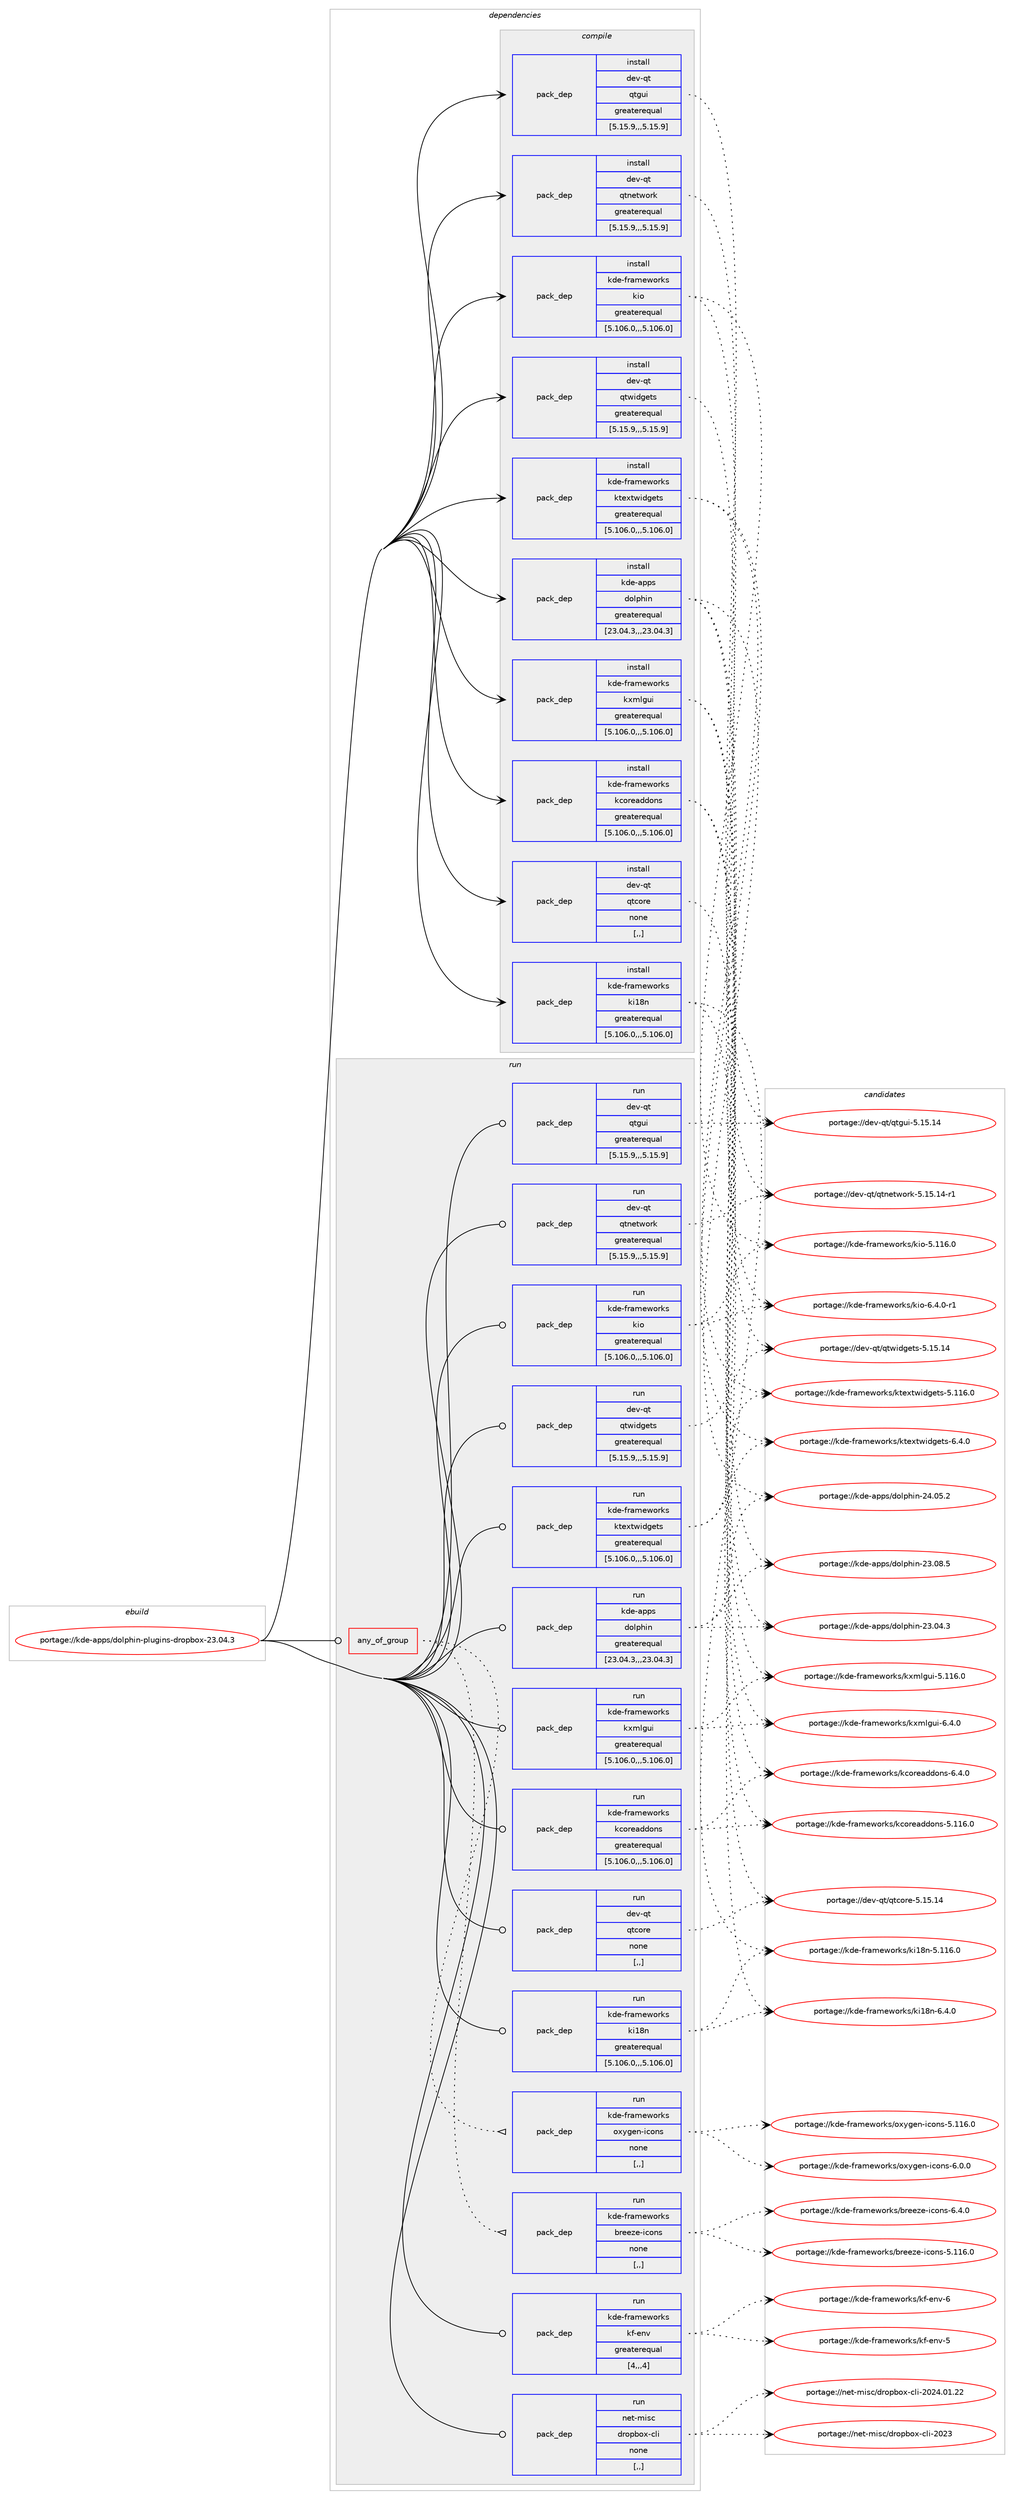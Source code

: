 digraph prolog {

# *************
# Graph options
# *************

newrank=true;
concentrate=true;
compound=true;
graph [rankdir=LR,fontname=Helvetica,fontsize=10,ranksep=1.5];#, ranksep=2.5, nodesep=0.2];
edge  [arrowhead=vee];
node  [fontname=Helvetica,fontsize=10];

# **********
# The ebuild
# **********

subgraph cluster_leftcol {
color=gray;
label=<<i>ebuild</i>>;
id [label="portage://kde-apps/dolphin-plugins-dropbox-23.04.3", color=red, width=4, href="../kde-apps/dolphin-plugins-dropbox-23.04.3.svg"];
}

# ****************
# The dependencies
# ****************

subgraph cluster_midcol {
color=gray;
label=<<i>dependencies</i>>;
subgraph cluster_compile {
fillcolor="#eeeeee";
style=filled;
label=<<i>compile</i>>;
subgraph pack179462 {
dependency248090 [label=<<TABLE BORDER="0" CELLBORDER="1" CELLSPACING="0" CELLPADDING="4" WIDTH="220"><TR><TD ROWSPAN="6" CELLPADDING="30">pack_dep</TD></TR><TR><TD WIDTH="110">install</TD></TR><TR><TD>dev-qt</TD></TR><TR><TD>qtcore</TD></TR><TR><TD>none</TD></TR><TR><TD>[,,]</TD></TR></TABLE>>, shape=none, color=blue];
}
id:e -> dependency248090:w [weight=20,style="solid",arrowhead="vee"];
subgraph pack179463 {
dependency248091 [label=<<TABLE BORDER="0" CELLBORDER="1" CELLSPACING="0" CELLPADDING="4" WIDTH="220"><TR><TD ROWSPAN="6" CELLPADDING="30">pack_dep</TD></TR><TR><TD WIDTH="110">install</TD></TR><TR><TD>dev-qt</TD></TR><TR><TD>qtgui</TD></TR><TR><TD>greaterequal</TD></TR><TR><TD>[5.15.9,,,5.15.9]</TD></TR></TABLE>>, shape=none, color=blue];
}
id:e -> dependency248091:w [weight=20,style="solid",arrowhead="vee"];
subgraph pack179464 {
dependency248092 [label=<<TABLE BORDER="0" CELLBORDER="1" CELLSPACING="0" CELLPADDING="4" WIDTH="220"><TR><TD ROWSPAN="6" CELLPADDING="30">pack_dep</TD></TR><TR><TD WIDTH="110">install</TD></TR><TR><TD>dev-qt</TD></TR><TR><TD>qtnetwork</TD></TR><TR><TD>greaterequal</TD></TR><TR><TD>[5.15.9,,,5.15.9]</TD></TR></TABLE>>, shape=none, color=blue];
}
id:e -> dependency248092:w [weight=20,style="solid",arrowhead="vee"];
subgraph pack179465 {
dependency248093 [label=<<TABLE BORDER="0" CELLBORDER="1" CELLSPACING="0" CELLPADDING="4" WIDTH="220"><TR><TD ROWSPAN="6" CELLPADDING="30">pack_dep</TD></TR><TR><TD WIDTH="110">install</TD></TR><TR><TD>dev-qt</TD></TR><TR><TD>qtwidgets</TD></TR><TR><TD>greaterequal</TD></TR><TR><TD>[5.15.9,,,5.15.9]</TD></TR></TABLE>>, shape=none, color=blue];
}
id:e -> dependency248093:w [weight=20,style="solid",arrowhead="vee"];
subgraph pack179466 {
dependency248094 [label=<<TABLE BORDER="0" CELLBORDER="1" CELLSPACING="0" CELLPADDING="4" WIDTH="220"><TR><TD ROWSPAN="6" CELLPADDING="30">pack_dep</TD></TR><TR><TD WIDTH="110">install</TD></TR><TR><TD>kde-apps</TD></TR><TR><TD>dolphin</TD></TR><TR><TD>greaterequal</TD></TR><TR><TD>[23.04.3,,,23.04.3]</TD></TR></TABLE>>, shape=none, color=blue];
}
id:e -> dependency248094:w [weight=20,style="solid",arrowhead="vee"];
subgraph pack179467 {
dependency248095 [label=<<TABLE BORDER="0" CELLBORDER="1" CELLSPACING="0" CELLPADDING="4" WIDTH="220"><TR><TD ROWSPAN="6" CELLPADDING="30">pack_dep</TD></TR><TR><TD WIDTH="110">install</TD></TR><TR><TD>kde-frameworks</TD></TR><TR><TD>kcoreaddons</TD></TR><TR><TD>greaterequal</TD></TR><TR><TD>[5.106.0,,,5.106.0]</TD></TR></TABLE>>, shape=none, color=blue];
}
id:e -> dependency248095:w [weight=20,style="solid",arrowhead="vee"];
subgraph pack179468 {
dependency248096 [label=<<TABLE BORDER="0" CELLBORDER="1" CELLSPACING="0" CELLPADDING="4" WIDTH="220"><TR><TD ROWSPAN="6" CELLPADDING="30">pack_dep</TD></TR><TR><TD WIDTH="110">install</TD></TR><TR><TD>kde-frameworks</TD></TR><TR><TD>ki18n</TD></TR><TR><TD>greaterequal</TD></TR><TR><TD>[5.106.0,,,5.106.0]</TD></TR></TABLE>>, shape=none, color=blue];
}
id:e -> dependency248096:w [weight=20,style="solid",arrowhead="vee"];
subgraph pack179469 {
dependency248097 [label=<<TABLE BORDER="0" CELLBORDER="1" CELLSPACING="0" CELLPADDING="4" WIDTH="220"><TR><TD ROWSPAN="6" CELLPADDING="30">pack_dep</TD></TR><TR><TD WIDTH="110">install</TD></TR><TR><TD>kde-frameworks</TD></TR><TR><TD>kio</TD></TR><TR><TD>greaterequal</TD></TR><TR><TD>[5.106.0,,,5.106.0]</TD></TR></TABLE>>, shape=none, color=blue];
}
id:e -> dependency248097:w [weight=20,style="solid",arrowhead="vee"];
subgraph pack179470 {
dependency248098 [label=<<TABLE BORDER="0" CELLBORDER="1" CELLSPACING="0" CELLPADDING="4" WIDTH="220"><TR><TD ROWSPAN="6" CELLPADDING="30">pack_dep</TD></TR><TR><TD WIDTH="110">install</TD></TR><TR><TD>kde-frameworks</TD></TR><TR><TD>ktextwidgets</TD></TR><TR><TD>greaterequal</TD></TR><TR><TD>[5.106.0,,,5.106.0]</TD></TR></TABLE>>, shape=none, color=blue];
}
id:e -> dependency248098:w [weight=20,style="solid",arrowhead="vee"];
subgraph pack179471 {
dependency248099 [label=<<TABLE BORDER="0" CELLBORDER="1" CELLSPACING="0" CELLPADDING="4" WIDTH="220"><TR><TD ROWSPAN="6" CELLPADDING="30">pack_dep</TD></TR><TR><TD WIDTH="110">install</TD></TR><TR><TD>kde-frameworks</TD></TR><TR><TD>kxmlgui</TD></TR><TR><TD>greaterequal</TD></TR><TR><TD>[5.106.0,,,5.106.0]</TD></TR></TABLE>>, shape=none, color=blue];
}
id:e -> dependency248099:w [weight=20,style="solid",arrowhead="vee"];
}
subgraph cluster_compileandrun {
fillcolor="#eeeeee";
style=filled;
label=<<i>compile and run</i>>;
}
subgraph cluster_run {
fillcolor="#eeeeee";
style=filled;
label=<<i>run</i>>;
subgraph any1508 {
dependency248100 [label=<<TABLE BORDER="0" CELLBORDER="1" CELLSPACING="0" CELLPADDING="4"><TR><TD CELLPADDING="10">any_of_group</TD></TR></TABLE>>, shape=none, color=red];subgraph pack179472 {
dependency248101 [label=<<TABLE BORDER="0" CELLBORDER="1" CELLSPACING="0" CELLPADDING="4" WIDTH="220"><TR><TD ROWSPAN="6" CELLPADDING="30">pack_dep</TD></TR><TR><TD WIDTH="110">run</TD></TR><TR><TD>kde-frameworks</TD></TR><TR><TD>breeze-icons</TD></TR><TR><TD>none</TD></TR><TR><TD>[,,]</TD></TR></TABLE>>, shape=none, color=blue];
}
dependency248100:e -> dependency248101:w [weight=20,style="dotted",arrowhead="oinv"];
subgraph pack179473 {
dependency248102 [label=<<TABLE BORDER="0" CELLBORDER="1" CELLSPACING="0" CELLPADDING="4" WIDTH="220"><TR><TD ROWSPAN="6" CELLPADDING="30">pack_dep</TD></TR><TR><TD WIDTH="110">run</TD></TR><TR><TD>kde-frameworks</TD></TR><TR><TD>oxygen-icons</TD></TR><TR><TD>none</TD></TR><TR><TD>[,,]</TD></TR></TABLE>>, shape=none, color=blue];
}
dependency248100:e -> dependency248102:w [weight=20,style="dotted",arrowhead="oinv"];
}
id:e -> dependency248100:w [weight=20,style="solid",arrowhead="odot"];
subgraph pack179474 {
dependency248103 [label=<<TABLE BORDER="0" CELLBORDER="1" CELLSPACING="0" CELLPADDING="4" WIDTH="220"><TR><TD ROWSPAN="6" CELLPADDING="30">pack_dep</TD></TR><TR><TD WIDTH="110">run</TD></TR><TR><TD>dev-qt</TD></TR><TR><TD>qtcore</TD></TR><TR><TD>none</TD></TR><TR><TD>[,,]</TD></TR></TABLE>>, shape=none, color=blue];
}
id:e -> dependency248103:w [weight=20,style="solid",arrowhead="odot"];
subgraph pack179475 {
dependency248104 [label=<<TABLE BORDER="0" CELLBORDER="1" CELLSPACING="0" CELLPADDING="4" WIDTH="220"><TR><TD ROWSPAN="6" CELLPADDING="30">pack_dep</TD></TR><TR><TD WIDTH="110">run</TD></TR><TR><TD>dev-qt</TD></TR><TR><TD>qtgui</TD></TR><TR><TD>greaterequal</TD></TR><TR><TD>[5.15.9,,,5.15.9]</TD></TR></TABLE>>, shape=none, color=blue];
}
id:e -> dependency248104:w [weight=20,style="solid",arrowhead="odot"];
subgraph pack179476 {
dependency248105 [label=<<TABLE BORDER="0" CELLBORDER="1" CELLSPACING="0" CELLPADDING="4" WIDTH="220"><TR><TD ROWSPAN="6" CELLPADDING="30">pack_dep</TD></TR><TR><TD WIDTH="110">run</TD></TR><TR><TD>dev-qt</TD></TR><TR><TD>qtnetwork</TD></TR><TR><TD>greaterequal</TD></TR><TR><TD>[5.15.9,,,5.15.9]</TD></TR></TABLE>>, shape=none, color=blue];
}
id:e -> dependency248105:w [weight=20,style="solid",arrowhead="odot"];
subgraph pack179477 {
dependency248106 [label=<<TABLE BORDER="0" CELLBORDER="1" CELLSPACING="0" CELLPADDING="4" WIDTH="220"><TR><TD ROWSPAN="6" CELLPADDING="30">pack_dep</TD></TR><TR><TD WIDTH="110">run</TD></TR><TR><TD>dev-qt</TD></TR><TR><TD>qtwidgets</TD></TR><TR><TD>greaterequal</TD></TR><TR><TD>[5.15.9,,,5.15.9]</TD></TR></TABLE>>, shape=none, color=blue];
}
id:e -> dependency248106:w [weight=20,style="solid",arrowhead="odot"];
subgraph pack179478 {
dependency248107 [label=<<TABLE BORDER="0" CELLBORDER="1" CELLSPACING="0" CELLPADDING="4" WIDTH="220"><TR><TD ROWSPAN="6" CELLPADDING="30">pack_dep</TD></TR><TR><TD WIDTH="110">run</TD></TR><TR><TD>kde-apps</TD></TR><TR><TD>dolphin</TD></TR><TR><TD>greaterequal</TD></TR><TR><TD>[23.04.3,,,23.04.3]</TD></TR></TABLE>>, shape=none, color=blue];
}
id:e -> dependency248107:w [weight=20,style="solid",arrowhead="odot"];
subgraph pack179479 {
dependency248108 [label=<<TABLE BORDER="0" CELLBORDER="1" CELLSPACING="0" CELLPADDING="4" WIDTH="220"><TR><TD ROWSPAN="6" CELLPADDING="30">pack_dep</TD></TR><TR><TD WIDTH="110">run</TD></TR><TR><TD>kde-frameworks</TD></TR><TR><TD>kcoreaddons</TD></TR><TR><TD>greaterequal</TD></TR><TR><TD>[5.106.0,,,5.106.0]</TD></TR></TABLE>>, shape=none, color=blue];
}
id:e -> dependency248108:w [weight=20,style="solid",arrowhead="odot"];
subgraph pack179480 {
dependency248109 [label=<<TABLE BORDER="0" CELLBORDER="1" CELLSPACING="0" CELLPADDING="4" WIDTH="220"><TR><TD ROWSPAN="6" CELLPADDING="30">pack_dep</TD></TR><TR><TD WIDTH="110">run</TD></TR><TR><TD>kde-frameworks</TD></TR><TR><TD>kf-env</TD></TR><TR><TD>greaterequal</TD></TR><TR><TD>[4,,,4]</TD></TR></TABLE>>, shape=none, color=blue];
}
id:e -> dependency248109:w [weight=20,style="solid",arrowhead="odot"];
subgraph pack179481 {
dependency248110 [label=<<TABLE BORDER="0" CELLBORDER="1" CELLSPACING="0" CELLPADDING="4" WIDTH="220"><TR><TD ROWSPAN="6" CELLPADDING="30">pack_dep</TD></TR><TR><TD WIDTH="110">run</TD></TR><TR><TD>kde-frameworks</TD></TR><TR><TD>ki18n</TD></TR><TR><TD>greaterequal</TD></TR><TR><TD>[5.106.0,,,5.106.0]</TD></TR></TABLE>>, shape=none, color=blue];
}
id:e -> dependency248110:w [weight=20,style="solid",arrowhead="odot"];
subgraph pack179482 {
dependency248111 [label=<<TABLE BORDER="0" CELLBORDER="1" CELLSPACING="0" CELLPADDING="4" WIDTH="220"><TR><TD ROWSPAN="6" CELLPADDING="30">pack_dep</TD></TR><TR><TD WIDTH="110">run</TD></TR><TR><TD>kde-frameworks</TD></TR><TR><TD>kio</TD></TR><TR><TD>greaterequal</TD></TR><TR><TD>[5.106.0,,,5.106.0]</TD></TR></TABLE>>, shape=none, color=blue];
}
id:e -> dependency248111:w [weight=20,style="solid",arrowhead="odot"];
subgraph pack179483 {
dependency248112 [label=<<TABLE BORDER="0" CELLBORDER="1" CELLSPACING="0" CELLPADDING="4" WIDTH="220"><TR><TD ROWSPAN="6" CELLPADDING="30">pack_dep</TD></TR><TR><TD WIDTH="110">run</TD></TR><TR><TD>kde-frameworks</TD></TR><TR><TD>ktextwidgets</TD></TR><TR><TD>greaterequal</TD></TR><TR><TD>[5.106.0,,,5.106.0]</TD></TR></TABLE>>, shape=none, color=blue];
}
id:e -> dependency248112:w [weight=20,style="solid",arrowhead="odot"];
subgraph pack179484 {
dependency248113 [label=<<TABLE BORDER="0" CELLBORDER="1" CELLSPACING="0" CELLPADDING="4" WIDTH="220"><TR><TD ROWSPAN="6" CELLPADDING="30">pack_dep</TD></TR><TR><TD WIDTH="110">run</TD></TR><TR><TD>kde-frameworks</TD></TR><TR><TD>kxmlgui</TD></TR><TR><TD>greaterequal</TD></TR><TR><TD>[5.106.0,,,5.106.0]</TD></TR></TABLE>>, shape=none, color=blue];
}
id:e -> dependency248113:w [weight=20,style="solid",arrowhead="odot"];
subgraph pack179485 {
dependency248114 [label=<<TABLE BORDER="0" CELLBORDER="1" CELLSPACING="0" CELLPADDING="4" WIDTH="220"><TR><TD ROWSPAN="6" CELLPADDING="30">pack_dep</TD></TR><TR><TD WIDTH="110">run</TD></TR><TR><TD>net-misc</TD></TR><TR><TD>dropbox-cli</TD></TR><TR><TD>none</TD></TR><TR><TD>[,,]</TD></TR></TABLE>>, shape=none, color=blue];
}
id:e -> dependency248114:w [weight=20,style="solid",arrowhead="odot"];
}
}

# **************
# The candidates
# **************

subgraph cluster_choices {
rank=same;
color=gray;
label=<<i>candidates</i>>;

subgraph choice179462 {
color=black;
nodesep=1;
choice1001011184511311647113116991111141014553464953464952 [label="portage://dev-qt/qtcore-5.15.14", color=red, width=4,href="../dev-qt/qtcore-5.15.14.svg"];
dependency248090:e -> choice1001011184511311647113116991111141014553464953464952:w [style=dotted,weight="100"];
}
subgraph choice179463 {
color=black;
nodesep=1;
choice10010111845113116471131161031171054553464953464952 [label="portage://dev-qt/qtgui-5.15.14", color=red, width=4,href="../dev-qt/qtgui-5.15.14.svg"];
dependency248091:e -> choice10010111845113116471131161031171054553464953464952:w [style=dotted,weight="100"];
}
subgraph choice179464 {
color=black;
nodesep=1;
choice100101118451131164711311611010111611911111410745534649534649524511449 [label="portage://dev-qt/qtnetwork-5.15.14-r1", color=red, width=4,href="../dev-qt/qtnetwork-5.15.14-r1.svg"];
dependency248092:e -> choice100101118451131164711311611010111611911111410745534649534649524511449:w [style=dotted,weight="100"];
}
subgraph choice179465 {
color=black;
nodesep=1;
choice10010111845113116471131161191051001031011161154553464953464952 [label="portage://dev-qt/qtwidgets-5.15.14", color=red, width=4,href="../dev-qt/qtwidgets-5.15.14.svg"];
dependency248093:e -> choice10010111845113116471131161191051001031011161154553464953464952:w [style=dotted,weight="100"];
}
subgraph choice179466 {
color=black;
nodesep=1;
choice1071001014597112112115471001111081121041051104550524648534650 [label="portage://kde-apps/dolphin-24.05.2", color=red, width=4,href="../kde-apps/dolphin-24.05.2.svg"];
choice1071001014597112112115471001111081121041051104550514648564653 [label="portage://kde-apps/dolphin-23.08.5", color=red, width=4,href="../kde-apps/dolphin-23.08.5.svg"];
choice1071001014597112112115471001111081121041051104550514648524651 [label="portage://kde-apps/dolphin-23.04.3", color=red, width=4,href="../kde-apps/dolphin-23.04.3.svg"];
dependency248094:e -> choice1071001014597112112115471001111081121041051104550524648534650:w [style=dotted,weight="100"];
dependency248094:e -> choice1071001014597112112115471001111081121041051104550514648564653:w [style=dotted,weight="100"];
dependency248094:e -> choice1071001014597112112115471001111081121041051104550514648524651:w [style=dotted,weight="100"];
}
subgraph choice179467 {
color=black;
nodesep=1;
choice1071001014510211497109101119111114107115471079911111410197100100111110115455446524648 [label="portage://kde-frameworks/kcoreaddons-6.4.0", color=red, width=4,href="../kde-frameworks/kcoreaddons-6.4.0.svg"];
choice10710010145102114971091011191111141071154710799111114101971001001111101154553464949544648 [label="portage://kde-frameworks/kcoreaddons-5.116.0", color=red, width=4,href="../kde-frameworks/kcoreaddons-5.116.0.svg"];
dependency248095:e -> choice1071001014510211497109101119111114107115471079911111410197100100111110115455446524648:w [style=dotted,weight="100"];
dependency248095:e -> choice10710010145102114971091011191111141071154710799111114101971001001111101154553464949544648:w [style=dotted,weight="100"];
}
subgraph choice179468 {
color=black;
nodesep=1;
choice1071001014510211497109101119111114107115471071054956110455446524648 [label="portage://kde-frameworks/ki18n-6.4.0", color=red, width=4,href="../kde-frameworks/ki18n-6.4.0.svg"];
choice10710010145102114971091011191111141071154710710549561104553464949544648 [label="portage://kde-frameworks/ki18n-5.116.0", color=red, width=4,href="../kde-frameworks/ki18n-5.116.0.svg"];
dependency248096:e -> choice1071001014510211497109101119111114107115471071054956110455446524648:w [style=dotted,weight="100"];
dependency248096:e -> choice10710010145102114971091011191111141071154710710549561104553464949544648:w [style=dotted,weight="100"];
}
subgraph choice179469 {
color=black;
nodesep=1;
choice1071001014510211497109101119111114107115471071051114554465246484511449 [label="portage://kde-frameworks/kio-6.4.0-r1", color=red, width=4,href="../kde-frameworks/kio-6.4.0-r1.svg"];
choice1071001014510211497109101119111114107115471071051114553464949544648 [label="portage://kde-frameworks/kio-5.116.0", color=red, width=4,href="../kde-frameworks/kio-5.116.0.svg"];
dependency248097:e -> choice1071001014510211497109101119111114107115471071051114554465246484511449:w [style=dotted,weight="100"];
dependency248097:e -> choice1071001014510211497109101119111114107115471071051114553464949544648:w [style=dotted,weight="100"];
}
subgraph choice179470 {
color=black;
nodesep=1;
choice107100101451021149710910111911111410711547107116101120116119105100103101116115455446524648 [label="portage://kde-frameworks/ktextwidgets-6.4.0", color=red, width=4,href="../kde-frameworks/ktextwidgets-6.4.0.svg"];
choice1071001014510211497109101119111114107115471071161011201161191051001031011161154553464949544648 [label="portage://kde-frameworks/ktextwidgets-5.116.0", color=red, width=4,href="../kde-frameworks/ktextwidgets-5.116.0.svg"];
dependency248098:e -> choice107100101451021149710910111911111410711547107116101120116119105100103101116115455446524648:w [style=dotted,weight="100"];
dependency248098:e -> choice1071001014510211497109101119111114107115471071161011201161191051001031011161154553464949544648:w [style=dotted,weight="100"];
}
subgraph choice179471 {
color=black;
nodesep=1;
choice107100101451021149710910111911111410711547107120109108103117105455446524648 [label="portage://kde-frameworks/kxmlgui-6.4.0", color=red, width=4,href="../kde-frameworks/kxmlgui-6.4.0.svg"];
choice1071001014510211497109101119111114107115471071201091081031171054553464949544648 [label="portage://kde-frameworks/kxmlgui-5.116.0", color=red, width=4,href="../kde-frameworks/kxmlgui-5.116.0.svg"];
dependency248099:e -> choice107100101451021149710910111911111410711547107120109108103117105455446524648:w [style=dotted,weight="100"];
dependency248099:e -> choice1071001014510211497109101119111114107115471071201091081031171054553464949544648:w [style=dotted,weight="100"];
}
subgraph choice179472 {
color=black;
nodesep=1;
choice107100101451021149710910111911111410711547981141011011221014510599111110115455446524648 [label="portage://kde-frameworks/breeze-icons-6.4.0", color=red, width=4,href="../kde-frameworks/breeze-icons-6.4.0.svg"];
choice1071001014510211497109101119111114107115479811410110112210145105991111101154553464949544648 [label="portage://kde-frameworks/breeze-icons-5.116.0", color=red, width=4,href="../kde-frameworks/breeze-icons-5.116.0.svg"];
dependency248101:e -> choice107100101451021149710910111911111410711547981141011011221014510599111110115455446524648:w [style=dotted,weight="100"];
dependency248101:e -> choice1071001014510211497109101119111114107115479811410110112210145105991111101154553464949544648:w [style=dotted,weight="100"];
}
subgraph choice179473 {
color=black;
nodesep=1;
choice1071001014510211497109101119111114107115471111201211031011104510599111110115455446484648 [label="portage://kde-frameworks/oxygen-icons-6.0.0", color=red, width=4,href="../kde-frameworks/oxygen-icons-6.0.0.svg"];
choice10710010145102114971091011191111141071154711112012110310111045105991111101154553464949544648 [label="portage://kde-frameworks/oxygen-icons-5.116.0", color=red, width=4,href="../kde-frameworks/oxygen-icons-5.116.0.svg"];
dependency248102:e -> choice1071001014510211497109101119111114107115471111201211031011104510599111110115455446484648:w [style=dotted,weight="100"];
dependency248102:e -> choice10710010145102114971091011191111141071154711112012110310111045105991111101154553464949544648:w [style=dotted,weight="100"];
}
subgraph choice179474 {
color=black;
nodesep=1;
choice1001011184511311647113116991111141014553464953464952 [label="portage://dev-qt/qtcore-5.15.14", color=red, width=4,href="../dev-qt/qtcore-5.15.14.svg"];
dependency248103:e -> choice1001011184511311647113116991111141014553464953464952:w [style=dotted,weight="100"];
}
subgraph choice179475 {
color=black;
nodesep=1;
choice10010111845113116471131161031171054553464953464952 [label="portage://dev-qt/qtgui-5.15.14", color=red, width=4,href="../dev-qt/qtgui-5.15.14.svg"];
dependency248104:e -> choice10010111845113116471131161031171054553464953464952:w [style=dotted,weight="100"];
}
subgraph choice179476 {
color=black;
nodesep=1;
choice100101118451131164711311611010111611911111410745534649534649524511449 [label="portage://dev-qt/qtnetwork-5.15.14-r1", color=red, width=4,href="../dev-qt/qtnetwork-5.15.14-r1.svg"];
dependency248105:e -> choice100101118451131164711311611010111611911111410745534649534649524511449:w [style=dotted,weight="100"];
}
subgraph choice179477 {
color=black;
nodesep=1;
choice10010111845113116471131161191051001031011161154553464953464952 [label="portage://dev-qt/qtwidgets-5.15.14", color=red, width=4,href="../dev-qt/qtwidgets-5.15.14.svg"];
dependency248106:e -> choice10010111845113116471131161191051001031011161154553464953464952:w [style=dotted,weight="100"];
}
subgraph choice179478 {
color=black;
nodesep=1;
choice1071001014597112112115471001111081121041051104550524648534650 [label="portage://kde-apps/dolphin-24.05.2", color=red, width=4,href="../kde-apps/dolphin-24.05.2.svg"];
choice1071001014597112112115471001111081121041051104550514648564653 [label="portage://kde-apps/dolphin-23.08.5", color=red, width=4,href="../kde-apps/dolphin-23.08.5.svg"];
choice1071001014597112112115471001111081121041051104550514648524651 [label="portage://kde-apps/dolphin-23.04.3", color=red, width=4,href="../kde-apps/dolphin-23.04.3.svg"];
dependency248107:e -> choice1071001014597112112115471001111081121041051104550524648534650:w [style=dotted,weight="100"];
dependency248107:e -> choice1071001014597112112115471001111081121041051104550514648564653:w [style=dotted,weight="100"];
dependency248107:e -> choice1071001014597112112115471001111081121041051104550514648524651:w [style=dotted,weight="100"];
}
subgraph choice179479 {
color=black;
nodesep=1;
choice1071001014510211497109101119111114107115471079911111410197100100111110115455446524648 [label="portage://kde-frameworks/kcoreaddons-6.4.0", color=red, width=4,href="../kde-frameworks/kcoreaddons-6.4.0.svg"];
choice10710010145102114971091011191111141071154710799111114101971001001111101154553464949544648 [label="portage://kde-frameworks/kcoreaddons-5.116.0", color=red, width=4,href="../kde-frameworks/kcoreaddons-5.116.0.svg"];
dependency248108:e -> choice1071001014510211497109101119111114107115471079911111410197100100111110115455446524648:w [style=dotted,weight="100"];
dependency248108:e -> choice10710010145102114971091011191111141071154710799111114101971001001111101154553464949544648:w [style=dotted,weight="100"];
}
subgraph choice179480 {
color=black;
nodesep=1;
choice107100101451021149710910111911111410711547107102451011101184554 [label="portage://kde-frameworks/kf-env-6", color=red, width=4,href="../kde-frameworks/kf-env-6.svg"];
choice107100101451021149710910111911111410711547107102451011101184553 [label="portage://kde-frameworks/kf-env-5", color=red, width=4,href="../kde-frameworks/kf-env-5.svg"];
dependency248109:e -> choice107100101451021149710910111911111410711547107102451011101184554:w [style=dotted,weight="100"];
dependency248109:e -> choice107100101451021149710910111911111410711547107102451011101184553:w [style=dotted,weight="100"];
}
subgraph choice179481 {
color=black;
nodesep=1;
choice1071001014510211497109101119111114107115471071054956110455446524648 [label="portage://kde-frameworks/ki18n-6.4.0", color=red, width=4,href="../kde-frameworks/ki18n-6.4.0.svg"];
choice10710010145102114971091011191111141071154710710549561104553464949544648 [label="portage://kde-frameworks/ki18n-5.116.0", color=red, width=4,href="../kde-frameworks/ki18n-5.116.0.svg"];
dependency248110:e -> choice1071001014510211497109101119111114107115471071054956110455446524648:w [style=dotted,weight="100"];
dependency248110:e -> choice10710010145102114971091011191111141071154710710549561104553464949544648:w [style=dotted,weight="100"];
}
subgraph choice179482 {
color=black;
nodesep=1;
choice1071001014510211497109101119111114107115471071051114554465246484511449 [label="portage://kde-frameworks/kio-6.4.0-r1", color=red, width=4,href="../kde-frameworks/kio-6.4.0-r1.svg"];
choice1071001014510211497109101119111114107115471071051114553464949544648 [label="portage://kde-frameworks/kio-5.116.0", color=red, width=4,href="../kde-frameworks/kio-5.116.0.svg"];
dependency248111:e -> choice1071001014510211497109101119111114107115471071051114554465246484511449:w [style=dotted,weight="100"];
dependency248111:e -> choice1071001014510211497109101119111114107115471071051114553464949544648:w [style=dotted,weight="100"];
}
subgraph choice179483 {
color=black;
nodesep=1;
choice107100101451021149710910111911111410711547107116101120116119105100103101116115455446524648 [label="portage://kde-frameworks/ktextwidgets-6.4.0", color=red, width=4,href="../kde-frameworks/ktextwidgets-6.4.0.svg"];
choice1071001014510211497109101119111114107115471071161011201161191051001031011161154553464949544648 [label="portage://kde-frameworks/ktextwidgets-5.116.0", color=red, width=4,href="../kde-frameworks/ktextwidgets-5.116.0.svg"];
dependency248112:e -> choice107100101451021149710910111911111410711547107116101120116119105100103101116115455446524648:w [style=dotted,weight="100"];
dependency248112:e -> choice1071001014510211497109101119111114107115471071161011201161191051001031011161154553464949544648:w [style=dotted,weight="100"];
}
subgraph choice179484 {
color=black;
nodesep=1;
choice107100101451021149710910111911111410711547107120109108103117105455446524648 [label="portage://kde-frameworks/kxmlgui-6.4.0", color=red, width=4,href="../kde-frameworks/kxmlgui-6.4.0.svg"];
choice1071001014510211497109101119111114107115471071201091081031171054553464949544648 [label="portage://kde-frameworks/kxmlgui-5.116.0", color=red, width=4,href="../kde-frameworks/kxmlgui-5.116.0.svg"];
dependency248113:e -> choice107100101451021149710910111911111410711547107120109108103117105455446524648:w [style=dotted,weight="100"];
dependency248113:e -> choice1071001014510211497109101119111114107115471071201091081031171054553464949544648:w [style=dotted,weight="100"];
}
subgraph choice179485 {
color=black;
nodesep=1;
choice1101011164510910511599471001141111129811112045991081054550485052464849465050 [label="portage://net-misc/dropbox-cli-2024.01.22", color=red, width=4,href="../net-misc/dropbox-cli-2024.01.22.svg"];
choice1101011164510910511599471001141111129811112045991081054550485051 [label="portage://net-misc/dropbox-cli-2023", color=red, width=4,href="../net-misc/dropbox-cli-2023.svg"];
dependency248114:e -> choice1101011164510910511599471001141111129811112045991081054550485052464849465050:w [style=dotted,weight="100"];
dependency248114:e -> choice1101011164510910511599471001141111129811112045991081054550485051:w [style=dotted,weight="100"];
}
}

}
